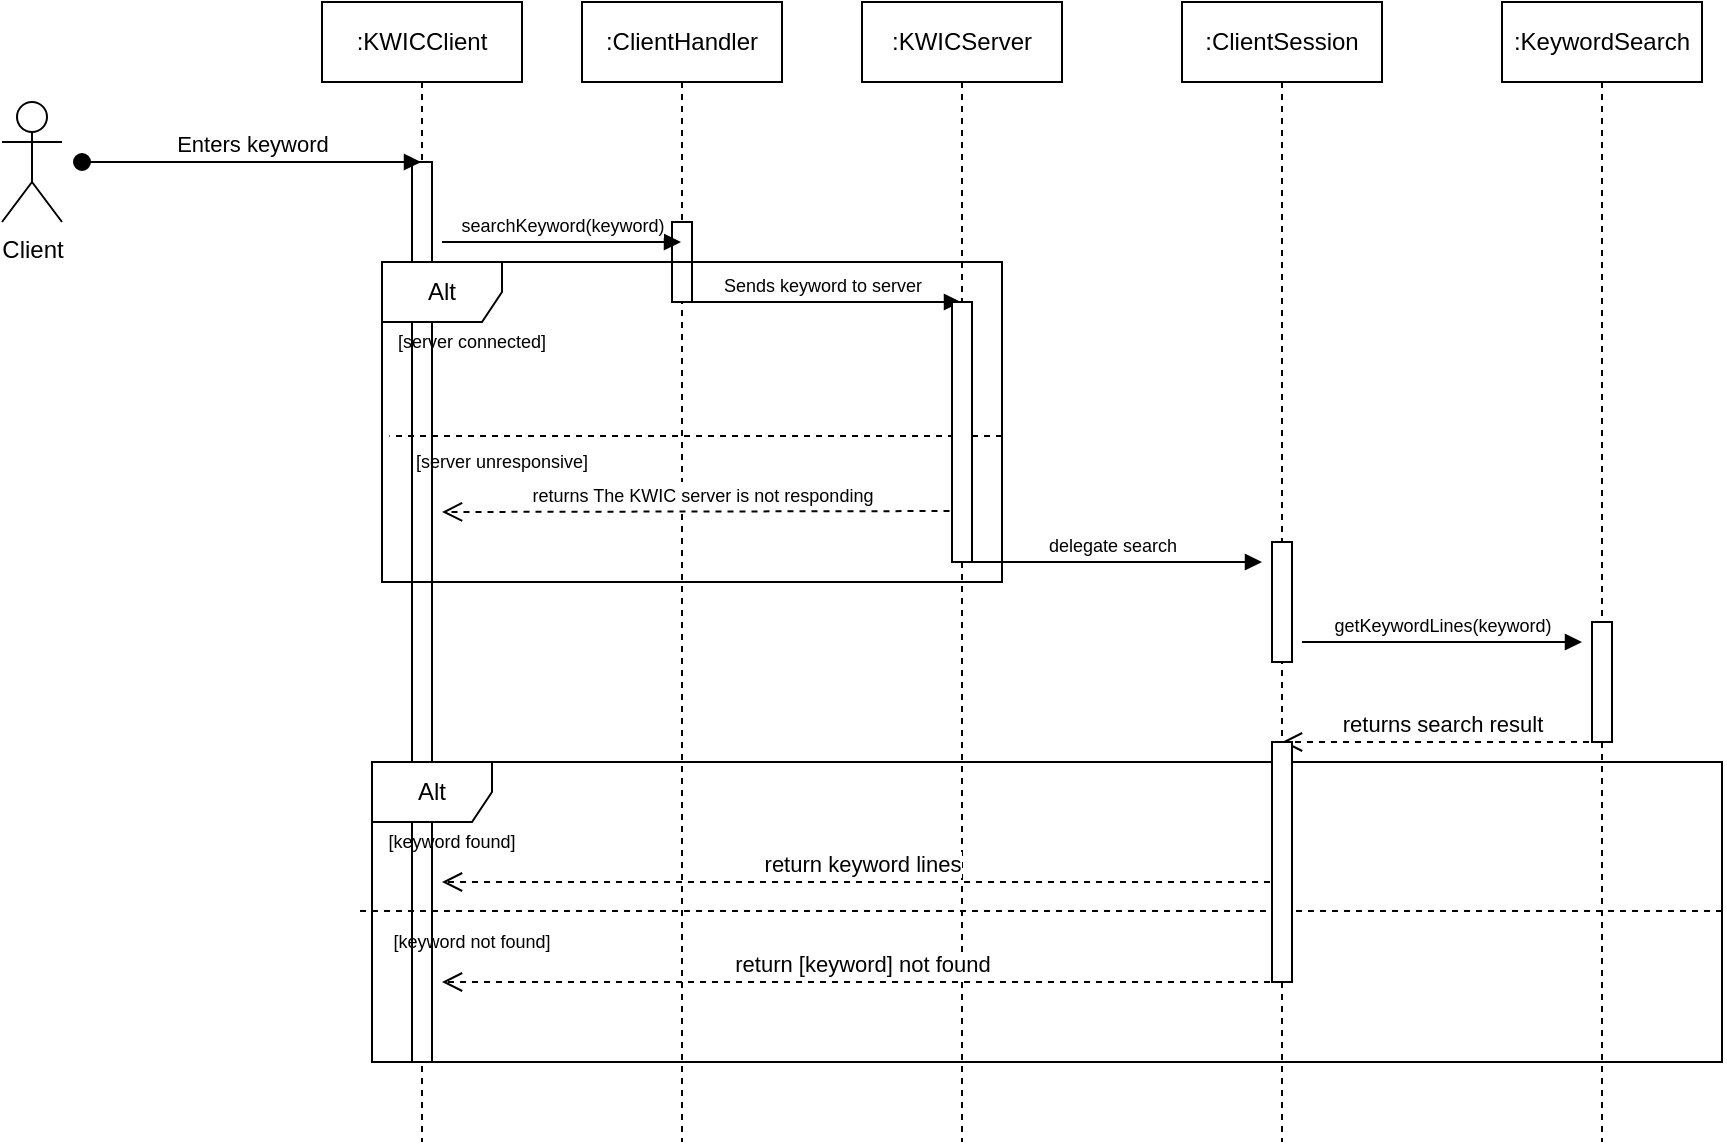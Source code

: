 <mxfile version="28.0.7">
  <diagram name="Page-1" id="ELM1Exo96G6Yz3BevJ_-">
    <mxGraphModel dx="1042" dy="697" grid="1" gridSize="10" guides="1" tooltips="1" connect="1" arrows="1" fold="1" page="1" pageScale="1" pageWidth="1200" pageHeight="1000" math="0" shadow="0">
      <root>
        <mxCell id="0" />
        <mxCell id="1" parent="0" />
        <mxCell id="Z3VLgdIoZNxR80unz3nu-1" value=":KWICClient" style="shape=umlLifeline;perimeter=lifelinePerimeter;whiteSpace=wrap;html=1;container=1;dropTarget=0;collapsible=0;recursiveResize=0;outlineConnect=0;portConstraint=eastwest;newEdgeStyle={&quot;curved&quot;:0,&quot;rounded&quot;:0};" vertex="1" parent="1">
          <mxGeometry x="300" y="110" width="100" height="570" as="geometry" />
        </mxCell>
        <mxCell id="Z3VLgdIoZNxR80unz3nu-30" value="" style="html=1;points=[[0,0,0,0,5],[0,1,0,0,-5],[1,0,0,0,5],[1,1,0,0,-5]];perimeter=orthogonalPerimeter;outlineConnect=0;targetShapes=umlLifeline;portConstraint=eastwest;newEdgeStyle={&quot;curved&quot;:0,&quot;rounded&quot;:0};" vertex="1" parent="Z3VLgdIoZNxR80unz3nu-1">
          <mxGeometry x="45" y="80" width="10" height="450" as="geometry" />
        </mxCell>
        <mxCell id="Z3VLgdIoZNxR80unz3nu-2" value="Client" style="shape=umlActor;verticalLabelPosition=bottom;verticalAlign=top;html=1;" vertex="1" parent="1">
          <mxGeometry x="140" y="160" width="30" height="60" as="geometry" />
        </mxCell>
        <mxCell id="Z3VLgdIoZNxR80unz3nu-4" value=":KWICServer" style="shape=umlLifeline;perimeter=lifelinePerimeter;whiteSpace=wrap;html=1;container=1;dropTarget=0;collapsible=0;recursiveResize=0;outlineConnect=0;portConstraint=eastwest;newEdgeStyle={&quot;curved&quot;:0,&quot;rounded&quot;:0};" vertex="1" parent="1">
          <mxGeometry x="570" y="110" width="100" height="570" as="geometry" />
        </mxCell>
        <mxCell id="Z3VLgdIoZNxR80unz3nu-7" value=":ClientHandler" style="shape=umlLifeline;perimeter=lifelinePerimeter;whiteSpace=wrap;html=1;container=1;dropTarget=0;collapsible=0;recursiveResize=0;outlineConnect=0;portConstraint=eastwest;newEdgeStyle={&quot;curved&quot;:0,&quot;rounded&quot;:0};" vertex="1" parent="1">
          <mxGeometry x="430" y="110" width="100" height="570" as="geometry" />
        </mxCell>
        <mxCell id="Z3VLgdIoZNxR80unz3nu-31" value="" style="html=1;points=[[0,0,0,0,5],[0,1,0,0,-5],[1,0,0,0,5],[1,1,0,0,-5]];perimeter=orthogonalPerimeter;outlineConnect=0;targetShapes=umlLifeline;portConstraint=eastwest;newEdgeStyle={&quot;curved&quot;:0,&quot;rounded&quot;:0};" vertex="1" parent="Z3VLgdIoZNxR80unz3nu-7">
          <mxGeometry x="45" y="110" width="10" height="40" as="geometry" />
        </mxCell>
        <mxCell id="Z3VLgdIoZNxR80unz3nu-8" value=":ClientSession" style="shape=umlLifeline;perimeter=lifelinePerimeter;whiteSpace=wrap;html=1;container=1;dropTarget=0;collapsible=0;recursiveResize=0;outlineConnect=0;portConstraint=eastwest;newEdgeStyle={&quot;curved&quot;:0,&quot;rounded&quot;:0};" vertex="1" parent="1">
          <mxGeometry x="730" y="110" width="100" height="570" as="geometry" />
        </mxCell>
        <mxCell id="Z3VLgdIoZNxR80unz3nu-33" value="" style="html=1;points=[[0,0,0,0,5],[0,1,0,0,-5],[1,0,0,0,5],[1,1,0,0,-5]];perimeter=orthogonalPerimeter;outlineConnect=0;targetShapes=umlLifeline;portConstraint=eastwest;newEdgeStyle={&quot;curved&quot;:0,&quot;rounded&quot;:0};" vertex="1" parent="Z3VLgdIoZNxR80unz3nu-8">
          <mxGeometry x="45" y="270" width="10" height="60" as="geometry" />
        </mxCell>
        <mxCell id="Z3VLgdIoZNxR80unz3nu-9" value="Enters keyword" style="html=1;verticalAlign=bottom;startArrow=oval;startFill=1;endArrow=block;startSize=8;curved=0;rounded=0;" edge="1" parent="1">
          <mxGeometry width="60" relative="1" as="geometry">
            <mxPoint x="180" y="190" as="sourcePoint" />
            <mxPoint x="349.5" y="190" as="targetPoint" />
          </mxGeometry>
        </mxCell>
        <mxCell id="Z3VLgdIoZNxR80unz3nu-10" value="searchKeyword(keyword)" style="html=1;verticalAlign=bottom;endArrow=block;curved=0;rounded=0;fontSize=9;" edge="1" parent="1" target="Z3VLgdIoZNxR80unz3nu-7">
          <mxGeometry width="80" relative="1" as="geometry">
            <mxPoint x="360" y="230" as="sourcePoint" />
            <mxPoint x="430" y="230" as="targetPoint" />
          </mxGeometry>
        </mxCell>
        <mxCell id="Z3VLgdIoZNxR80unz3nu-11" value="Sends keyword to server" style="html=1;verticalAlign=bottom;endArrow=block;curved=0;rounded=0;fontSize=9;" edge="1" parent="1" target="Z3VLgdIoZNxR80unz3nu-4">
          <mxGeometry width="80" relative="1" as="geometry">
            <mxPoint x="480" y="260" as="sourcePoint" />
            <mxPoint x="620" y="250" as="targetPoint" />
          </mxGeometry>
        </mxCell>
        <mxCell id="Z3VLgdIoZNxR80unz3nu-12" value="Alt" style="shape=umlFrame;whiteSpace=wrap;html=1;pointerEvents=0;" vertex="1" parent="1">
          <mxGeometry x="330" y="240" width="310" height="160" as="geometry" />
        </mxCell>
        <mxCell id="Z3VLgdIoZNxR80unz3nu-13" value="" style="endArrow=none;dashed=1;html=1;rounded=0;entryX=0.012;entryY=0.544;entryDx=0;entryDy=0;entryPerimeter=0;exitX=1;exitY=0.544;exitDx=0;exitDy=0;exitPerimeter=0;" edge="1" parent="1" source="Z3VLgdIoZNxR80unz3nu-12" target="Z3VLgdIoZNxR80unz3nu-12">
          <mxGeometry width="50" height="50" relative="1" as="geometry">
            <mxPoint x="460" y="390" as="sourcePoint" />
            <mxPoint x="510" y="340" as="targetPoint" />
          </mxGeometry>
        </mxCell>
        <mxCell id="Z3VLgdIoZNxR80unz3nu-14" value="[server unresponsive]" style="text;html=1;align=center;verticalAlign=middle;whiteSpace=wrap;rounded=0;fontSize=9;" vertex="1" parent="1">
          <mxGeometry x="325" y="330" width="130" height="20" as="geometry" />
        </mxCell>
        <mxCell id="Z3VLgdIoZNxR80unz3nu-15" value="[server connected]" style="text;html=1;align=center;verticalAlign=middle;whiteSpace=wrap;rounded=0;fontSize=9;" vertex="1" parent="1">
          <mxGeometry x="310" y="270" width="130" height="20" as="geometry" />
        </mxCell>
        <mxCell id="Z3VLgdIoZNxR80unz3nu-16" value="&lt;font style=&quot;font-size: 9px;&quot;&gt;returns The KWIC server is not responding&lt;/font&gt;" style="html=1;verticalAlign=bottom;endArrow=open;dashed=1;endSize=8;curved=0;rounded=0;" edge="1" parent="1">
          <mxGeometry relative="1" as="geometry">
            <mxPoint x="619.75" y="364.5" as="sourcePoint" />
            <mxPoint x="360" y="365" as="targetPoint" />
          </mxGeometry>
        </mxCell>
        <mxCell id="Z3VLgdIoZNxR80unz3nu-17" value="delegate search" style="html=1;verticalAlign=bottom;endArrow=block;curved=0;rounded=0;fontSize=9;" edge="1" parent="1">
          <mxGeometry width="80" relative="1" as="geometry">
            <mxPoint x="620" y="390" as="sourcePoint" />
            <mxPoint x="770" y="390" as="targetPoint" />
          </mxGeometry>
        </mxCell>
        <mxCell id="Z3VLgdIoZNxR80unz3nu-20" value=":KeywordSearch" style="shape=umlLifeline;perimeter=lifelinePerimeter;whiteSpace=wrap;html=1;container=1;dropTarget=0;collapsible=0;recursiveResize=0;outlineConnect=0;portConstraint=eastwest;newEdgeStyle={&quot;curved&quot;:0,&quot;rounded&quot;:0};" vertex="1" parent="1">
          <mxGeometry x="890" y="110" width="100" height="570" as="geometry" />
        </mxCell>
        <mxCell id="Z3VLgdIoZNxR80unz3nu-36" value="" style="html=1;points=[[0,0,0,0,5],[0,1,0,0,-5],[1,0,0,0,5],[1,1,0,0,-5]];perimeter=orthogonalPerimeter;outlineConnect=0;targetShapes=umlLifeline;portConstraint=eastwest;newEdgeStyle={&quot;curved&quot;:0,&quot;rounded&quot;:0};" vertex="1" parent="Z3VLgdIoZNxR80unz3nu-20">
          <mxGeometry x="45" y="310" width="10" height="60" as="geometry" />
        </mxCell>
        <mxCell id="Z3VLgdIoZNxR80unz3nu-21" value="getKeywordLines(keyword)" style="html=1;verticalAlign=bottom;endArrow=block;curved=0;rounded=0;fontSize=9;" edge="1" parent="1">
          <mxGeometry width="80" relative="1" as="geometry">
            <mxPoint x="790" y="430" as="sourcePoint" />
            <mxPoint x="930" y="430" as="targetPoint" />
          </mxGeometry>
        </mxCell>
        <mxCell id="Z3VLgdIoZNxR80unz3nu-22" value="returns search result" style="html=1;verticalAlign=bottom;endArrow=open;dashed=1;endSize=8;curved=0;rounded=0;" edge="1" parent="1" source="Z3VLgdIoZNxR80unz3nu-20">
          <mxGeometry relative="1" as="geometry">
            <mxPoint x="860" y="480" as="sourcePoint" />
            <mxPoint x="780" y="480" as="targetPoint" />
          </mxGeometry>
        </mxCell>
        <mxCell id="Z3VLgdIoZNxR80unz3nu-23" value="Alt" style="shape=umlFrame;whiteSpace=wrap;html=1;pointerEvents=0;" vertex="1" parent="1">
          <mxGeometry x="325" y="490" width="675" height="150" as="geometry" />
        </mxCell>
        <mxCell id="Z3VLgdIoZNxR80unz3nu-24" value="" style="endArrow=none;dashed=1;html=1;rounded=0;entryX=0.012;entryY=0.544;entryDx=0;entryDy=0;entryPerimeter=0;" edge="1" parent="1">
          <mxGeometry width="50" height="50" relative="1" as="geometry">
            <mxPoint x="1000" y="564.5" as="sourcePoint" />
            <mxPoint x="319" y="564.5" as="targetPoint" />
          </mxGeometry>
        </mxCell>
        <mxCell id="Z3VLgdIoZNxR80unz3nu-25" value="[keyword found]" style="text;html=1;align=center;verticalAlign=middle;whiteSpace=wrap;rounded=0;fontSize=9;" vertex="1" parent="1">
          <mxGeometry x="300" y="520" width="130" height="20" as="geometry" />
        </mxCell>
        <mxCell id="Z3VLgdIoZNxR80unz3nu-26" value="[keyword not found]" style="text;html=1;align=center;verticalAlign=middle;whiteSpace=wrap;rounded=0;fontSize=9;" vertex="1" parent="1">
          <mxGeometry x="310" y="570" width="130" height="20" as="geometry" />
        </mxCell>
        <mxCell id="Z3VLgdIoZNxR80unz3nu-28" value="return keyword lines" style="html=1;verticalAlign=bottom;endArrow=open;dashed=1;endSize=8;curved=0;rounded=0;" edge="1" parent="1">
          <mxGeometry relative="1" as="geometry">
            <mxPoint x="780" y="550" as="sourcePoint" />
            <mxPoint x="360" y="550" as="targetPoint" />
          </mxGeometry>
        </mxCell>
        <mxCell id="Z3VLgdIoZNxR80unz3nu-29" value="return [keyword] not found" style="html=1;verticalAlign=bottom;endArrow=open;dashed=1;endSize=8;curved=0;rounded=0;" edge="1" parent="1">
          <mxGeometry relative="1" as="geometry">
            <mxPoint x="780" y="600" as="sourcePoint" />
            <mxPoint x="360" y="600" as="targetPoint" />
          </mxGeometry>
        </mxCell>
        <mxCell id="Z3VLgdIoZNxR80unz3nu-32" value="" style="html=1;points=[[0,0,0,0,5],[0,1,0,0,-5],[1,0,0,0,5],[1,1,0,0,-5]];perimeter=orthogonalPerimeter;outlineConnect=0;targetShapes=umlLifeline;portConstraint=eastwest;newEdgeStyle={&quot;curved&quot;:0,&quot;rounded&quot;:0};" vertex="1" parent="1">
          <mxGeometry x="615" y="260" width="10" height="130" as="geometry" />
        </mxCell>
        <mxCell id="Z3VLgdIoZNxR80unz3nu-37" value="" style="html=1;points=[[0,0,0,0,5],[0,1,0,0,-5],[1,0,0,0,5],[1,1,0,0,-5]];perimeter=orthogonalPerimeter;outlineConnect=0;targetShapes=umlLifeline;portConstraint=eastwest;newEdgeStyle={&quot;curved&quot;:0,&quot;rounded&quot;:0};" vertex="1" parent="1">
          <mxGeometry x="775" y="480" width="10" height="120" as="geometry" />
        </mxCell>
      </root>
    </mxGraphModel>
  </diagram>
</mxfile>
